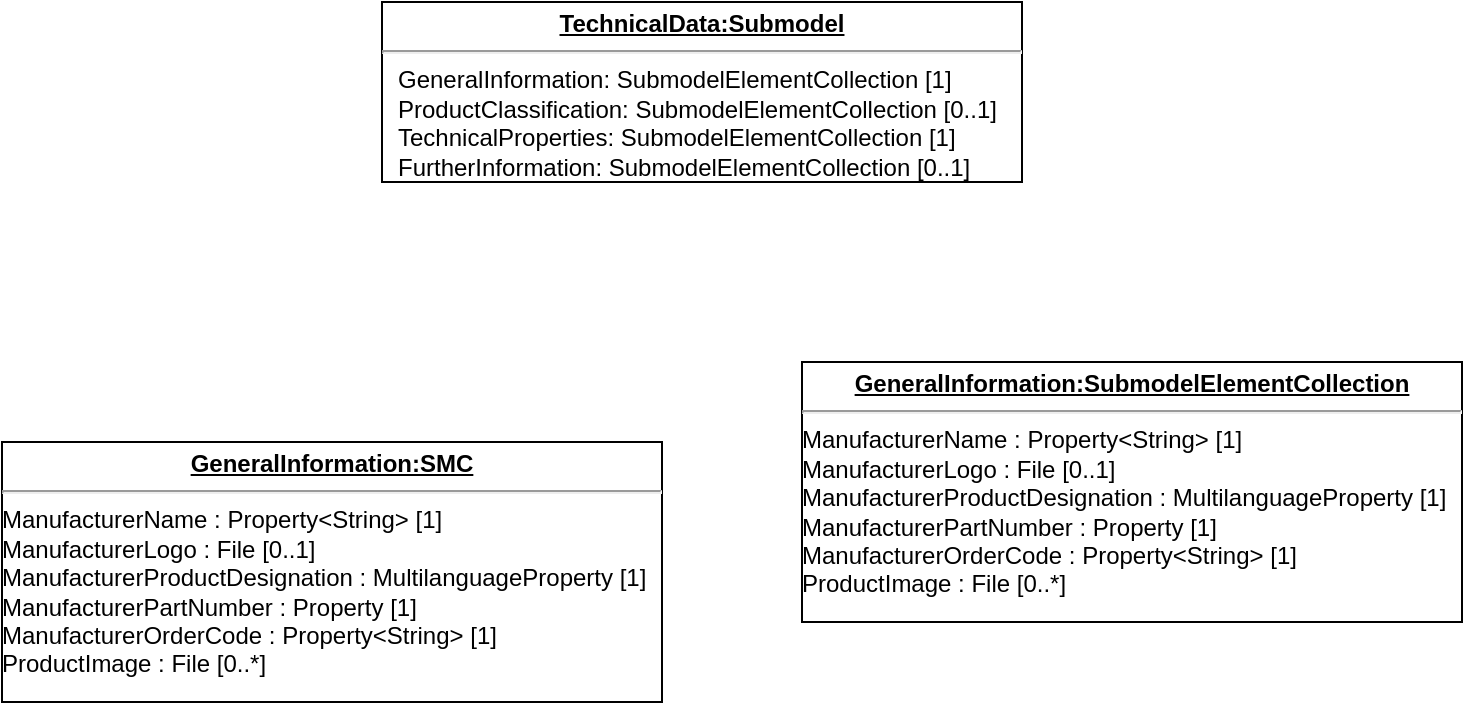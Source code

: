 <mxfile version="13.9.0" type="github">
  <diagram id="LOZXMUCH9rTvnQsDgAjs" name="Page-1">
    <mxGraphModel dx="1021" dy="1146" grid="1" gridSize="10" guides="1" tooltips="1" connect="1" arrows="1" fold="1" page="1" pageScale="1" pageWidth="827" pageHeight="1169" math="0" shadow="0">
      <root>
        <mxCell id="0" />
        <mxCell id="1" parent="0" />
        <mxCell id="JSMg2LDfkCpK5-ybNOtz-1" value="&lt;p style=&quot;margin: 0px ; margin-top: 4px ; text-align: center ; text-decoration: underline&quot;&gt;&lt;b&gt;TechnicalData:Submodel&lt;/b&gt;&lt;/p&gt;&lt;hr&gt;&lt;p style=&quot;margin: 0px ; margin-left: 8px&quot;&gt;GeneralInformation: SubmodelElementCollection [1]&lt;br&gt;&lt;/p&gt;&lt;p style=&quot;margin: 0px ; margin-left: 8px&quot;&gt;ProductClassification: SubmodelElementCollection [0..1]&lt;br&gt;&lt;/p&gt;&lt;p style=&quot;margin: 0px ; margin-left: 8px&quot;&gt;TechnicalProperties: SubmodelElementCollection [1]&lt;br&gt;&lt;/p&gt;&lt;p style=&quot;margin: 0px ; margin-left: 8px&quot;&gt;FurtherInformation: SubmodelElementCollection [0..1]&lt;br&gt;&lt;/p&gt;" style="verticalAlign=top;align=left;overflow=fill;fontSize=12;fontFamily=Helvetica;html=1;" vertex="1" parent="1">
          <mxGeometry x="310" y="70" width="320" height="90" as="geometry" />
        </mxCell>
        <mxCell id="JSMg2LDfkCpK5-ybNOtz-2" value="&lt;p style=&quot;margin: 0px ; margin-top: 4px ; text-align: center ; text-decoration: underline&quot;&gt;&lt;b&gt;GeneralInformation:SubmodelElementCollection&lt;/b&gt; &lt;/p&gt;&lt;hr&gt;&lt;div&gt;ManufacturerName : Property&amp;lt;String&amp;gt; [1]&lt;/div&gt;&lt;div&gt;ManufacturerLogo : File [0..1]&lt;/div&gt;ManufacturerProductDesignation : MultilanguageProperty [1]&lt;br&gt;ManufacturerPartNumber : Property [1]&lt;br&gt;ManufacturerOrderCode : Property&amp;lt;String&amp;gt; [1]&lt;br&gt;ProductImage : File [0..*]" style="verticalAlign=top;align=left;overflow=fill;fontSize=12;fontFamily=Helvetica;html=1;" vertex="1" parent="1">
          <mxGeometry x="520" y="250" width="330" height="130" as="geometry" />
        </mxCell>
        <mxCell id="JSMg2LDfkCpK5-ybNOtz-4" value="&lt;p style=&quot;margin: 0px ; margin-top: 4px ; text-align: center ; text-decoration: underline&quot;&gt;&lt;b&gt;GeneralInformation:SMC&lt;/b&gt;&lt;/p&gt;&lt;hr&gt;&lt;div&gt;ManufacturerName : Property&amp;lt;String&amp;gt; [1]&lt;/div&gt;&lt;div&gt;ManufacturerLogo : File [0..1]&lt;/div&gt;ManufacturerProductDesignation : MultilanguageProperty [1]&lt;br&gt;ManufacturerPartNumber : Property [1]&lt;br&gt;ManufacturerOrderCode : Property&amp;lt;String&amp;gt; [1]&lt;br&gt;ProductImage : File [0..*]" style="verticalAlign=top;align=left;overflow=fill;fontSize=12;fontFamily=Helvetica;html=1;" vertex="1" parent="1">
          <mxGeometry x="120" y="290" width="330" height="130" as="geometry" />
        </mxCell>
      </root>
    </mxGraphModel>
  </diagram>
</mxfile>
